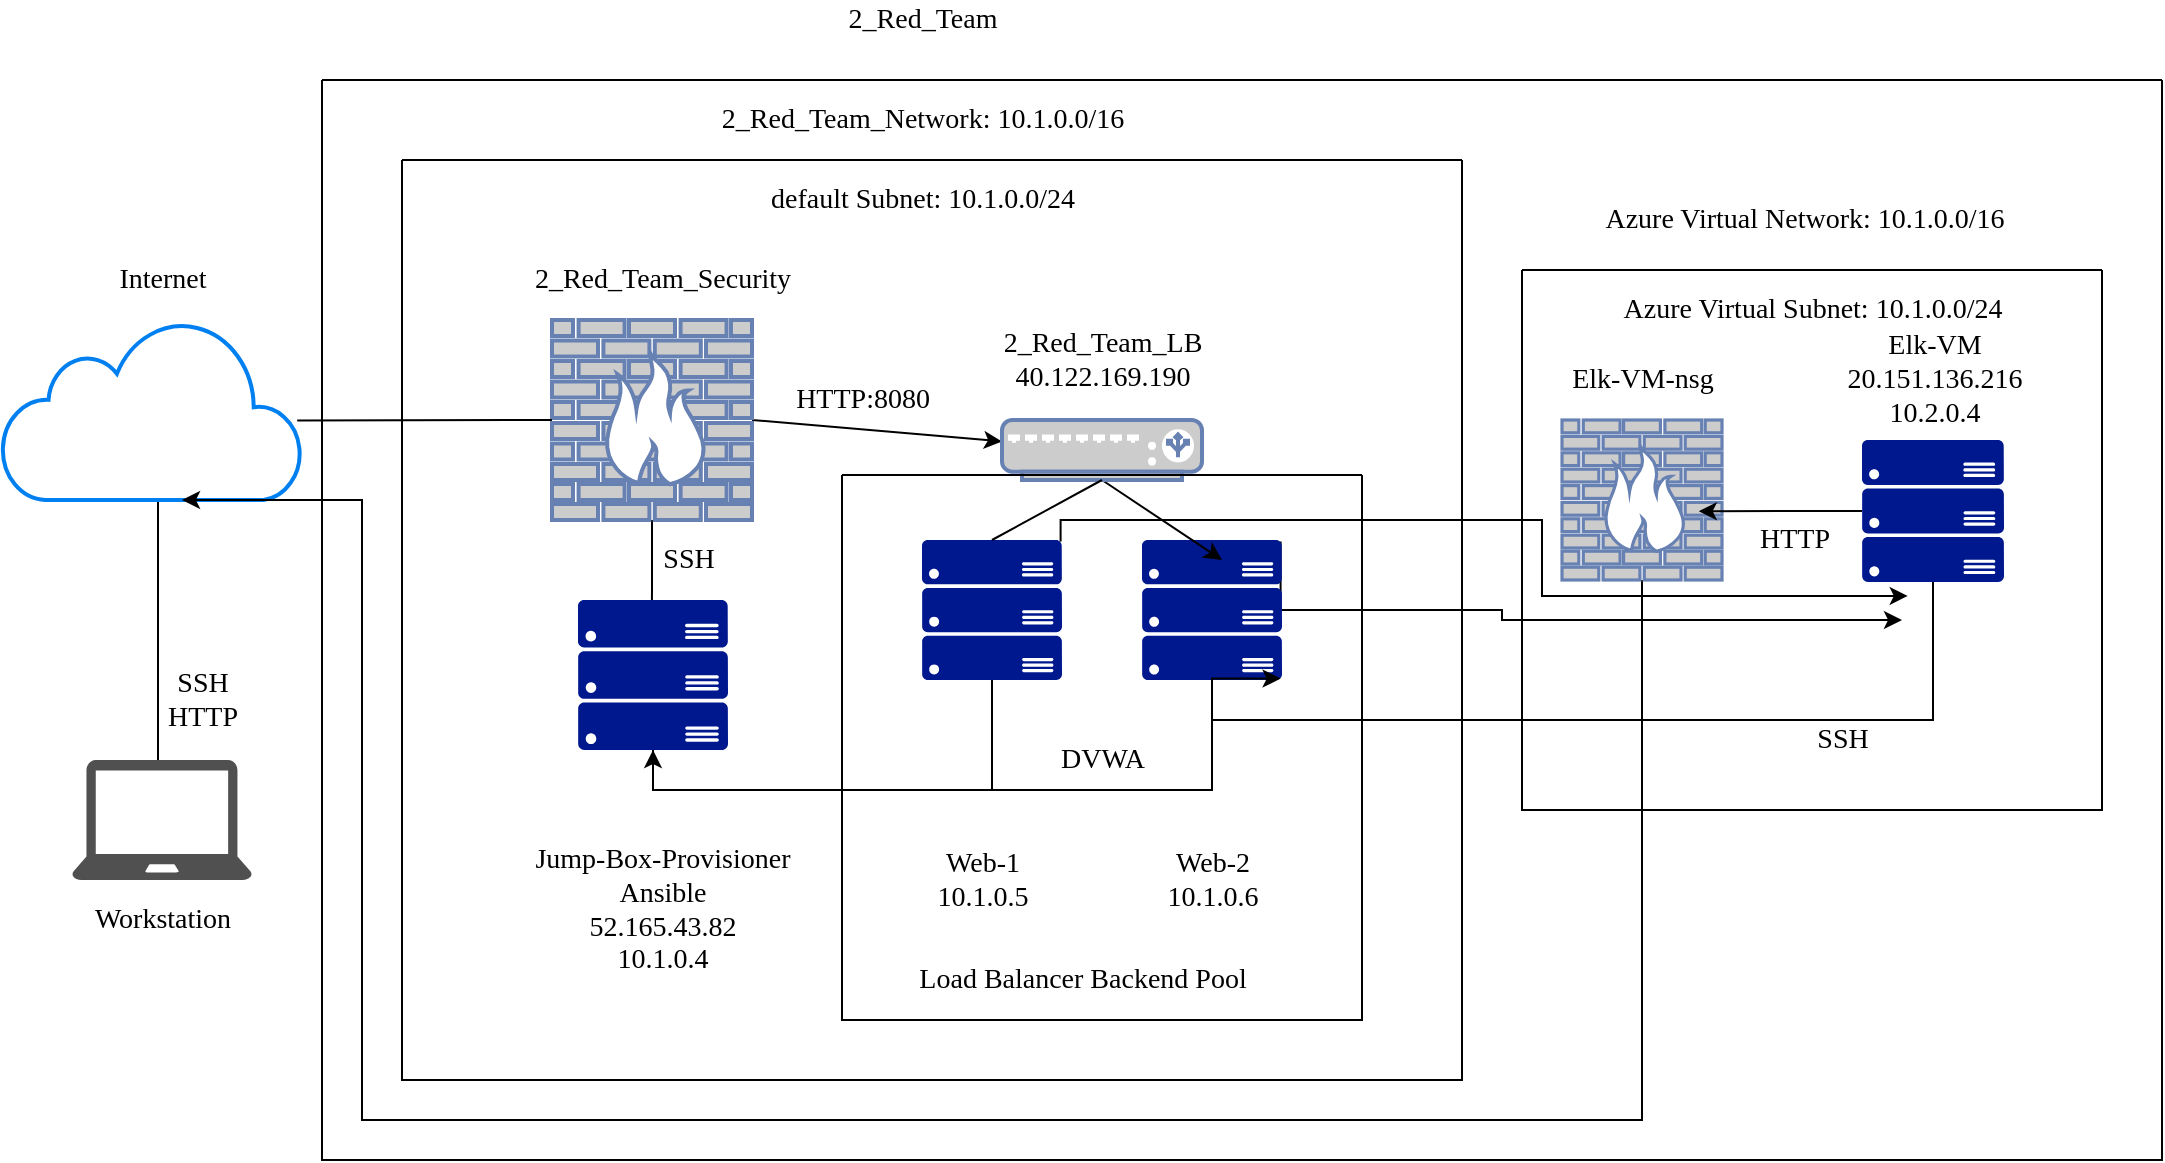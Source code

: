 <mxfile version="16.0.0" type="google"><diagram id="h4VO9e1EBrgcJ1UuAfYb" name="Page-1"><mxGraphModel dx="1221" dy="2331" grid="1" gridSize="10" guides="1" tooltips="1" connect="1" arrows="1" fold="1" page="1" pageScale="1.5" pageWidth="850" pageHeight="1100" math="0" shadow="0"><root><mxCell id="0"/><mxCell id="1" parent="0"/><mxCell id="IDh0EqUsTTrctXmckzfZ-1" value="" style="html=1;verticalLabelPosition=bottom;align=center;labelBackgroundColor=#ffffff;verticalAlign=middle;strokeWidth=2;strokeColor=#0080F0;shadow=0;dashed=0;shape=mxgraph.ios7.icons.cloud;fontFamily=Times New Roman;fontSize=13;" parent="1" vertex="1"><mxGeometry x="100" y="-460" width="150" height="90" as="geometry"/></mxCell><mxCell id="IDh0EqUsTTrctXmckzfZ-2" value="Internet" style="text;html=1;resizable=0;autosize=1;align=center;verticalAlign=middle;points=[];fillColor=none;strokeColor=none;rounded=0;fontFamily=Times New Roman;fontSize=14;" parent="1" vertex="1"><mxGeometry x="150" y="-490" width="60" height="20" as="geometry"/></mxCell><mxCell id="IDh0EqUsTTrctXmckzfZ-3" value="" style="sketch=0;pointerEvents=1;shadow=0;dashed=0;html=1;strokeColor=none;fillColor=#505050;labelPosition=center;verticalLabelPosition=bottom;verticalAlign=top;outlineConnect=0;align=center;shape=mxgraph.office.devices.laptop;fontFamily=Times New Roman;fontSize=14;" parent="1" vertex="1"><mxGeometry x="135" y="-240" width="90" height="60" as="geometry"/></mxCell><mxCell id="IDh0EqUsTTrctXmckzfZ-4" value="Workstation" style="text;html=1;resizable=0;autosize=1;align=center;verticalAlign=middle;points=[];fillColor=none;strokeColor=none;rounded=0;fontFamily=Times New Roman;fontSize=14;" parent="1" vertex="1"><mxGeometry x="140" y="-170" width="80" height="20" as="geometry"/></mxCell><mxCell id="IDh0EqUsTTrctXmckzfZ-6" value="" style="endArrow=none;html=1;rounded=0;fontFamily=Times New Roman;fontSize=14;entryX=0.52;entryY=1.011;entryDx=0;entryDy=0;entryPerimeter=0;" parent="1" target="IDh0EqUsTTrctXmckzfZ-1" edge="1"><mxGeometry width="50" height="50" relative="1" as="geometry"><mxPoint x="178" y="-240" as="sourcePoint"/><mxPoint x="195" y="-330" as="targetPoint"/></mxGeometry></mxCell><mxCell id="IDh0EqUsTTrctXmckzfZ-7" value="SSH&lt;br&gt;HTTP" style="text;html=1;resizable=0;autosize=1;align=center;verticalAlign=middle;points=[];fillColor=none;strokeColor=none;rounded=0;fontFamily=Times New Roman;fontSize=14;" parent="1" vertex="1"><mxGeometry x="175" y="-290" width="50" height="40" as="geometry"/></mxCell><mxCell id="IDh0EqUsTTrctXmckzfZ-15" style="edgeStyle=orthogonalEdgeStyle;rounded=0;orthogonalLoop=1;jettySize=auto;html=1;exitX=0.5;exitY=1;exitDx=0;exitDy=0;exitPerimeter=0;entryX=0.493;entryY=0.267;entryDx=0;entryDy=0;entryPerimeter=0;fontFamily=Times New Roman;fontSize=14;" parent="1" source="IDh0EqUsTTrctXmckzfZ-8" target="IDh0EqUsTTrctXmckzfZ-12" edge="1"><mxGeometry relative="1" as="geometry"/></mxCell><mxCell id="IDh0EqUsTTrctXmckzfZ-31" style="edgeStyle=none;rounded=0;orthogonalLoop=1;jettySize=auto;html=1;exitX=1;exitY=0.5;exitDx=0;exitDy=0;exitPerimeter=0;fontFamily=Times New Roman;fontSize=14;" parent="1" source="IDh0EqUsTTrctXmckzfZ-8" target="IDh0EqUsTTrctXmckzfZ-26" edge="1"><mxGeometry relative="1" as="geometry"/></mxCell><mxCell id="IDh0EqUsTTrctXmckzfZ-8" value="" style="fontColor=#0066CC;verticalAlign=top;verticalLabelPosition=bottom;labelPosition=center;align=center;html=1;outlineConnect=0;fillColor=#CCCCCC;strokeColor=#6881B3;gradientColor=none;gradientDirection=north;strokeWidth=2;shape=mxgraph.networks.firewall;fontFamily=Times New Roman;fontSize=14;" parent="1" vertex="1"><mxGeometry x="375" y="-460" width="100" height="100" as="geometry"/></mxCell><mxCell id="IDh0EqUsTTrctXmckzfZ-10" value="" style="endArrow=none;html=1;rounded=0;fontFamily=Times New Roman;fontSize=14;entryX=0;entryY=0.5;entryDx=0;entryDy=0;entryPerimeter=0;exitX=0.984;exitY=0.558;exitDx=0;exitDy=0;exitPerimeter=0;" parent="1" source="IDh0EqUsTTrctXmckzfZ-1" target="IDh0EqUsTTrctXmckzfZ-8" edge="1"><mxGeometry width="50" height="50" relative="1" as="geometry"><mxPoint x="300" y="-370" as="sourcePoint"/><mxPoint x="350" y="-420" as="targetPoint"/></mxGeometry></mxCell><mxCell id="IDh0EqUsTTrctXmckzfZ-11" value="2_Red_Team_Security" style="text;html=1;resizable=0;autosize=1;align=center;verticalAlign=middle;points=[];fillColor=none;strokeColor=none;rounded=0;fontFamily=Times New Roman;fontSize=14;" parent="1" vertex="1"><mxGeometry x="360" y="-490" width="140" height="20" as="geometry"/></mxCell><mxCell id="IDh0EqUsTTrctXmckzfZ-12" value="" style="sketch=0;aspect=fixed;pointerEvents=1;shadow=0;dashed=0;html=1;strokeColor=none;labelPosition=center;verticalLabelPosition=bottom;verticalAlign=top;align=center;fillColor=#00188D;shape=mxgraph.azure.server_rack;fontFamily=Times New Roman;fontSize=14;" parent="1" vertex="1"><mxGeometry x="388" y="-320" width="75" height="75" as="geometry"/></mxCell><mxCell id="IDh0EqUsTTrctXmckzfZ-13" value="Jump-Box-Provisioner&lt;br&gt;Ansible&lt;br&gt;52.165.43.82&lt;br&gt;10.1.0.4" style="text;html=1;resizable=0;autosize=1;align=center;verticalAlign=middle;points=[];fillColor=none;strokeColor=none;rounded=0;fontFamily=Times New Roman;fontSize=14;" parent="1" vertex="1"><mxGeometry x="360" y="-200" width="140" height="70" as="geometry"/></mxCell><mxCell id="IDh0EqUsTTrctXmckzfZ-16" value="SSH" style="text;html=1;resizable=0;autosize=1;align=center;verticalAlign=middle;points=[];fillColor=none;strokeColor=none;rounded=0;fontFamily=Times New Roman;fontSize=14;" parent="1" vertex="1"><mxGeometry x="423" y="-350" width="40" height="20" as="geometry"/></mxCell><mxCell id="IDh0EqUsTTrctXmckzfZ-28" style="edgeStyle=none;rounded=0;orthogonalLoop=1;jettySize=auto;html=1;exitX=0.5;exitY=0;exitDx=0;exitDy=0;exitPerimeter=0;fontFamily=Times New Roman;fontSize=14;startArrow=none;" parent="1" source="IDh0EqUsTTrctXmckzfZ-26" edge="1"><mxGeometry relative="1" as="geometry"><mxPoint x="660" y="-400" as="targetPoint"/></mxGeometry></mxCell><mxCell id="QWHSbHfs_ZnkTjahjjyo-23" style="edgeStyle=orthogonalEdgeStyle;rounded=0;orthogonalLoop=1;jettySize=auto;html=1;exitX=0.99;exitY=0.01;exitDx=0;exitDy=0;exitPerimeter=0;entryX=0.322;entryY=1.098;entryDx=0;entryDy=0;entryPerimeter=0;fontFamily=Times New Roman;fontSize=14;startArrow=none;" edge="1" parent="1" source="IDh0EqUsTTrctXmckzfZ-17" target="QWHSbHfs_ZnkTjahjjyo-4"><mxGeometry relative="1" as="geometry"><Array as="points"><mxPoint x="629" y="-360"/><mxPoint x="870" y="-360"/><mxPoint x="870" y="-322"/></Array></mxGeometry></mxCell><mxCell id="IDh0EqUsTTrctXmckzfZ-17" value="" style="sketch=0;aspect=fixed;pointerEvents=1;shadow=0;dashed=0;html=1;strokeColor=none;labelPosition=center;verticalLabelPosition=bottom;verticalAlign=top;align=center;fillColor=#00188D;shape=mxgraph.azure.server_rack;fontFamily=Times New Roman;fontSize=14;" parent="1" vertex="1"><mxGeometry x="560" y="-350" width="70" height="70" as="geometry"/></mxCell><mxCell id="IDh0EqUsTTrctXmckzfZ-18" value="Web-1&lt;br&gt;10.1.0.5&lt;br&gt;" style="text;html=1;resizable=0;autosize=1;align=center;verticalAlign=middle;points=[];fillColor=none;strokeColor=none;rounded=0;fontFamily=Times New Roman;fontSize=14;" parent="1" vertex="1"><mxGeometry x="560" y="-200" width="60" height="40" as="geometry"/></mxCell><mxCell id="IDh0EqUsTTrctXmckzfZ-24" style="edgeStyle=orthogonalEdgeStyle;rounded=0;orthogonalLoop=1;jettySize=auto;html=1;exitX=0.5;exitY=1;exitDx=0;exitDy=0;exitPerimeter=0;entryX=0.5;entryY=1;entryDx=0;entryDy=0;entryPerimeter=0;fontFamily=Times New Roman;fontSize=14;" parent="1" source="IDh0EqUsTTrctXmckzfZ-22" target="IDh0EqUsTTrctXmckzfZ-12" edge="1"><mxGeometry relative="1" as="geometry"/></mxCell><mxCell id="QWHSbHfs_ZnkTjahjjyo-24" style="edgeStyle=orthogonalEdgeStyle;rounded=0;orthogonalLoop=1;jettySize=auto;html=1;exitX=0.99;exitY=0.01;exitDx=0;exitDy=0;exitPerimeter=0;fontFamily=Times New Roman;fontSize=14;" edge="1" parent="1" source="IDh0EqUsTTrctXmckzfZ-22"><mxGeometry relative="1" as="geometry"><mxPoint x="1050" y="-310" as="targetPoint"/><Array as="points"><mxPoint x="739" y="-315"/><mxPoint x="850" y="-315"/><mxPoint x="850" y="-310"/></Array></mxGeometry></mxCell><mxCell id="IDh0EqUsTTrctXmckzfZ-22" value="" style="sketch=0;aspect=fixed;pointerEvents=1;shadow=0;dashed=0;html=1;strokeColor=none;labelPosition=center;verticalLabelPosition=bottom;verticalAlign=top;align=center;fillColor=#00188D;shape=mxgraph.azure.server_rack;fontFamily=Times New Roman;fontSize=14;" parent="1" vertex="1"><mxGeometry x="670" y="-350" width="70" height="70" as="geometry"/></mxCell><mxCell id="IDh0EqUsTTrctXmckzfZ-25" value="Web-2&lt;br&gt;10.1.0.6" style="text;html=1;resizable=0;autosize=1;align=center;verticalAlign=middle;points=[];fillColor=none;strokeColor=none;rounded=0;fontFamily=Times New Roman;fontSize=14;" parent="1" vertex="1"><mxGeometry x="675" y="-200" width="60" height="40" as="geometry"/></mxCell><mxCell id="IDh0EqUsTTrctXmckzfZ-27" style="edgeStyle=none;rounded=0;orthogonalLoop=1;jettySize=auto;html=1;exitX=0.5;exitY=1;exitDx=0;exitDy=0;exitPerimeter=0;fontFamily=Times New Roman;fontSize=14;" parent="1" source="IDh0EqUsTTrctXmckzfZ-26" edge="1"><mxGeometry relative="1" as="geometry"><mxPoint x="710" y="-340" as="targetPoint"/></mxGeometry></mxCell><mxCell id="IDh0EqUsTTrctXmckzfZ-26" value="" style="fontColor=#0066CC;verticalAlign=top;verticalLabelPosition=bottom;labelPosition=center;align=center;html=1;outlineConnect=0;fillColor=#CCCCCC;strokeColor=#6881B3;gradientColor=none;gradientDirection=north;strokeWidth=2;shape=mxgraph.networks.load_balancer;fontFamily=Times New Roman;fontSize=14;" parent="1" vertex="1"><mxGeometry x="600" y="-410" width="100" height="30" as="geometry"/></mxCell><mxCell id="IDh0EqUsTTrctXmckzfZ-29" value="" style="edgeStyle=none;rounded=0;orthogonalLoop=1;jettySize=auto;html=1;exitX=0.5;exitY=0;exitDx=0;exitDy=0;exitPerimeter=0;fontFamily=Times New Roman;fontSize=14;endArrow=none;entryX=0.5;entryY=1;entryDx=0;entryDy=0;entryPerimeter=0;" parent="1" source="IDh0EqUsTTrctXmckzfZ-17" target="IDh0EqUsTTrctXmckzfZ-26" edge="1"><mxGeometry relative="1" as="geometry"><mxPoint x="660" y="-400" as="targetPoint"/><mxPoint x="595" y="-350" as="sourcePoint"/></mxGeometry></mxCell><mxCell id="IDh0EqUsTTrctXmckzfZ-30" value="2_Red_Team_LB&lt;br&gt;40.122.169.190" style="text;html=1;resizable=0;autosize=1;align=center;verticalAlign=middle;points=[];fillColor=none;strokeColor=none;rounded=0;fontFamily=Times New Roman;fontSize=14;" parent="1" vertex="1"><mxGeometry x="595" y="-460" width="110" height="40" as="geometry"/></mxCell><mxCell id="IDh0EqUsTTrctXmckzfZ-32" value="HTTP:8080" style="text;html=1;resizable=0;autosize=1;align=center;verticalAlign=middle;points=[];fillColor=none;strokeColor=none;rounded=0;fontFamily=Times New Roman;fontSize=14;" parent="1" vertex="1"><mxGeometry x="490" y="-430" width="80" height="20" as="geometry"/></mxCell><mxCell id="IDh0EqUsTTrctXmckzfZ-34" value="" style="edgeStyle=orthogonalEdgeStyle;rounded=0;orthogonalLoop=1;jettySize=auto;html=1;exitX=0.5;exitY=1;exitDx=0;exitDy=0;exitPerimeter=0;entryX=0.5;entryY=1;entryDx=0;entryDy=0;entryPerimeter=0;fontFamily=Times New Roman;fontSize=14;endArrow=none;" parent="1" source="IDh0EqUsTTrctXmckzfZ-12" target="IDh0EqUsTTrctXmckzfZ-17" edge="1"><mxGeometry relative="1" as="geometry"><mxPoint x="425.5" y="-245" as="sourcePoint"/><mxPoint x="640" y="-270" as="targetPoint"/></mxGeometry></mxCell><mxCell id="IDh0EqUsTTrctXmckzfZ-37" value="Load Balancer Backend Pool" style="text;html=1;resizable=0;autosize=1;align=center;verticalAlign=middle;points=[];fillColor=none;strokeColor=none;rounded=0;fontFamily=Times New Roman;fontSize=14;" parent="1" vertex="1"><mxGeometry x="550" y="-140" width="180" height="20" as="geometry"/></mxCell><mxCell id="IDh0EqUsTTrctXmckzfZ-38" value="DVWA" style="text;html=1;resizable=0;autosize=1;align=center;verticalAlign=middle;points=[];fillColor=none;strokeColor=none;rounded=0;fontFamily=Times New Roman;fontSize=14;" parent="1" vertex="1"><mxGeometry x="620" y="-250" width="60" height="20" as="geometry"/></mxCell><mxCell id="IDh0EqUsTTrctXmckzfZ-40" value="default Subnet: 10.1.0.0/24" style="text;html=1;resizable=0;autosize=1;align=center;verticalAlign=middle;points=[];fillColor=none;strokeColor=none;rounded=0;fontFamily=Times New Roman;fontSize=14;" parent="1" vertex="1"><mxGeometry x="475" y="-530" width="170" height="20" as="geometry"/></mxCell><mxCell id="IDh0EqUsTTrctXmckzfZ-41" value="2_Red_Team_Network: 10.1.0.0/16" style="text;html=1;resizable=0;autosize=1;align=center;verticalAlign=middle;points=[];fillColor=none;strokeColor=none;rounded=0;fontFamily=Times New Roman;fontSize=14;" parent="1" vertex="1"><mxGeometry x="450" y="-570" width="220" height="20" as="geometry"/></mxCell><mxCell id="IDh0EqUsTTrctXmckzfZ-43" value="2_Red_Team" style="text;html=1;resizable=0;autosize=1;align=center;verticalAlign=middle;points=[];fillColor=none;strokeColor=none;rounded=0;fontFamily=Times New Roman;fontSize=14;" parent="1" vertex="1"><mxGeometry x="515" y="-620" width="90" height="20" as="geometry"/></mxCell><mxCell id="QWHSbHfs_ZnkTjahjjyo-10" style="edgeStyle=orthogonalEdgeStyle;rounded=0;orthogonalLoop=1;jettySize=auto;html=1;exitX=0.5;exitY=1;exitDx=0;exitDy=0;exitPerimeter=0;fontFamily=Times New Roman;fontSize=14;" edge="1" parent="1" source="QWHSbHfs_ZnkTjahjjyo-2"><mxGeometry relative="1" as="geometry"><mxPoint x="190" y="-370" as="targetPoint"/><Array as="points"><mxPoint x="920" y="-60"/><mxPoint x="280" y="-60"/><mxPoint x="280" y="-370"/></Array></mxGeometry></mxCell><mxCell id="QWHSbHfs_ZnkTjahjjyo-2" value="" style="fontColor=#0066CC;verticalAlign=top;verticalLabelPosition=bottom;labelPosition=center;align=center;html=1;outlineConnect=0;fillColor=#CCCCCC;strokeColor=#6881B3;gradientColor=none;gradientDirection=north;strokeWidth=2;shape=mxgraph.networks.firewall;" vertex="1" parent="1"><mxGeometry x="880" y="-410" width="80" height="80" as="geometry"/></mxCell><mxCell id="QWHSbHfs_ZnkTjahjjyo-3" value="&lt;font face=&quot;Times New Roman&quot; style=&quot;font-size: 14px&quot;&gt;Elk-VM-nsg&lt;br&gt;&lt;/font&gt;" style="text;html=1;resizable=0;autosize=1;align=center;verticalAlign=middle;points=[];fillColor=none;strokeColor=none;rounded=0;" vertex="1" parent="1"><mxGeometry x="875" y="-440" width="90" height="20" as="geometry"/></mxCell><mxCell id="QWHSbHfs_ZnkTjahjjyo-9" style="edgeStyle=orthogonalEdgeStyle;rounded=0;orthogonalLoop=1;jettySize=auto;html=1;exitX=0;exitY=0.5;exitDx=0;exitDy=0;exitPerimeter=0;entryX=0.855;entryY=0.57;entryDx=0;entryDy=0;entryPerimeter=0;fontFamily=Times New Roman;fontSize=14;" edge="1" parent="1" source="QWHSbHfs_ZnkTjahjjyo-4" target="QWHSbHfs_ZnkTjahjjyo-2"><mxGeometry relative="1" as="geometry"/></mxCell><mxCell id="QWHSbHfs_ZnkTjahjjyo-22" style="edgeStyle=orthogonalEdgeStyle;rounded=0;orthogonalLoop=1;jettySize=auto;html=1;exitX=0.5;exitY=1;exitDx=0;exitDy=0;exitPerimeter=0;entryX=0.99;entryY=0.99;entryDx=0;entryDy=0;entryPerimeter=0;fontFamily=Times New Roman;fontSize=14;" edge="1" parent="1" source="QWHSbHfs_ZnkTjahjjyo-4" target="IDh0EqUsTTrctXmckzfZ-22"><mxGeometry relative="1" as="geometry"><Array as="points"><mxPoint x="1065" y="-260"/><mxPoint x="705" y="-260"/><mxPoint x="705" y="-281"/></Array></mxGeometry></mxCell><mxCell id="QWHSbHfs_ZnkTjahjjyo-4" value="" style="sketch=0;aspect=fixed;pointerEvents=1;shadow=0;dashed=0;html=1;strokeColor=none;labelPosition=center;verticalLabelPosition=bottom;verticalAlign=top;align=center;fillColor=#00188D;shape=mxgraph.azure.server_rack;fontFamily=Times New Roman;fontSize=14;" vertex="1" parent="1"><mxGeometry x="1030" y="-400" width="71" height="71" as="geometry"/></mxCell><mxCell id="QWHSbHfs_ZnkTjahjjyo-5" value="Elk-VM&lt;br&gt;20.151.136.216&lt;br&gt;10.2.0.4" style="text;html=1;resizable=0;autosize=1;align=center;verticalAlign=middle;points=[];fillColor=none;strokeColor=none;rounded=0;fontFamily=Times New Roman;fontSize=14;" vertex="1" parent="1"><mxGeometry x="1015.5" y="-460" width="100" height="60" as="geometry"/></mxCell><mxCell id="QWHSbHfs_ZnkTjahjjyo-7" value="HTTP" style="text;html=1;resizable=0;autosize=1;align=center;verticalAlign=middle;points=[];fillColor=none;strokeColor=none;rounded=0;fontFamily=Times New Roman;fontSize=14;" vertex="1" parent="1"><mxGeometry x="970.5" y="-360" width="50" height="20" as="geometry"/></mxCell><mxCell id="QWHSbHfs_ZnkTjahjjyo-17" value="SSH" style="text;html=1;resizable=0;autosize=1;align=center;verticalAlign=middle;points=[];fillColor=none;strokeColor=none;rounded=0;fontFamily=Times New Roman;fontSize=14;" vertex="1" parent="1"><mxGeometry x="1000" y="-260" width="40" height="20" as="geometry"/></mxCell><mxCell id="QWHSbHfs_ZnkTjahjjyo-25" value="" style="swimlane;startSize=0;fontFamily=Times New Roman;fontSize=14;" vertex="1" parent="1"><mxGeometry x="520" y="-382.5" width="260" height="272.5" as="geometry"/></mxCell><mxCell id="QWHSbHfs_ZnkTjahjjyo-28" value="" style="swimlane;startSize=0;fontFamily=Times New Roman;fontSize=14;" vertex="1" parent="1"><mxGeometry x="860" y="-485" width="290" height="270" as="geometry"/></mxCell><mxCell id="QWHSbHfs_ZnkTjahjjyo-29" value="Azure Virtual Subnet: 10.1.0.0/24" style="text;html=1;resizable=0;autosize=1;align=center;verticalAlign=middle;points=[];fillColor=none;strokeColor=none;rounded=0;fontFamily=Times New Roman;fontSize=14;" vertex="1" parent="QWHSbHfs_ZnkTjahjjyo-28"><mxGeometry x="40" y="10" width="210" height="20" as="geometry"/></mxCell><mxCell id="QWHSbHfs_ZnkTjahjjyo-31" value="Azure Virtual Network: 10.1.0.0/16" style="text;html=1;resizable=0;autosize=1;align=center;verticalAlign=middle;points=[];fillColor=none;strokeColor=none;rounded=0;fontFamily=Times New Roman;fontSize=14;" vertex="1" parent="1"><mxGeometry x="895.5" y="-520" width="210" height="20" as="geometry"/></mxCell><mxCell id="QWHSbHfs_ZnkTjahjjyo-32" value="" style="swimlane;startSize=0;fontFamily=Times New Roman;fontSize=14;" vertex="1" parent="1"><mxGeometry x="300" y="-540" width="530" height="460" as="geometry"/></mxCell><mxCell id="QWHSbHfs_ZnkTjahjjyo-33" value="" style="swimlane;startSize=0;fontFamily=Times New Roman;fontSize=14;" vertex="1" parent="1"><mxGeometry x="260" y="-580" width="920" height="540" as="geometry"/></mxCell></root></mxGraphModel></diagram></mxfile>